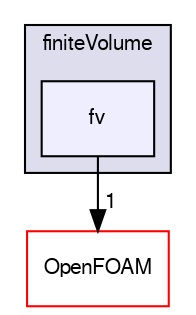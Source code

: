 digraph "src/finiteVolume/finiteVolume/fv" {
  bgcolor=transparent;
  compound=true
  node [ fontsize="10", fontname="FreeSans"];
  edge [ labelfontsize="10", labelfontname="FreeSans"];
  subgraph clusterdir_2ea871e4defbdbd60808750cae643c63 {
    graph [ bgcolor="#ddddee", pencolor="black", label="finiteVolume" fontname="FreeSans", fontsize="10", URL="dir_2ea871e4defbdbd60808750cae643c63.html"]
  dir_0096c9c8cdcbf8f4884c37173134f444 [shape=box, label="fv", style="filled", fillcolor="#eeeeff", pencolor="black", URL="dir_0096c9c8cdcbf8f4884c37173134f444.html"];
  }
  dir_c5473ff19b20e6ec4dfe5c310b3778a8 [shape=box label="OpenFOAM" color="red" URL="dir_c5473ff19b20e6ec4dfe5c310b3778a8.html"];
  dir_0096c9c8cdcbf8f4884c37173134f444->dir_c5473ff19b20e6ec4dfe5c310b3778a8 [headlabel="1", labeldistance=1.5 headhref="dir_000907_001706.html"];
}
